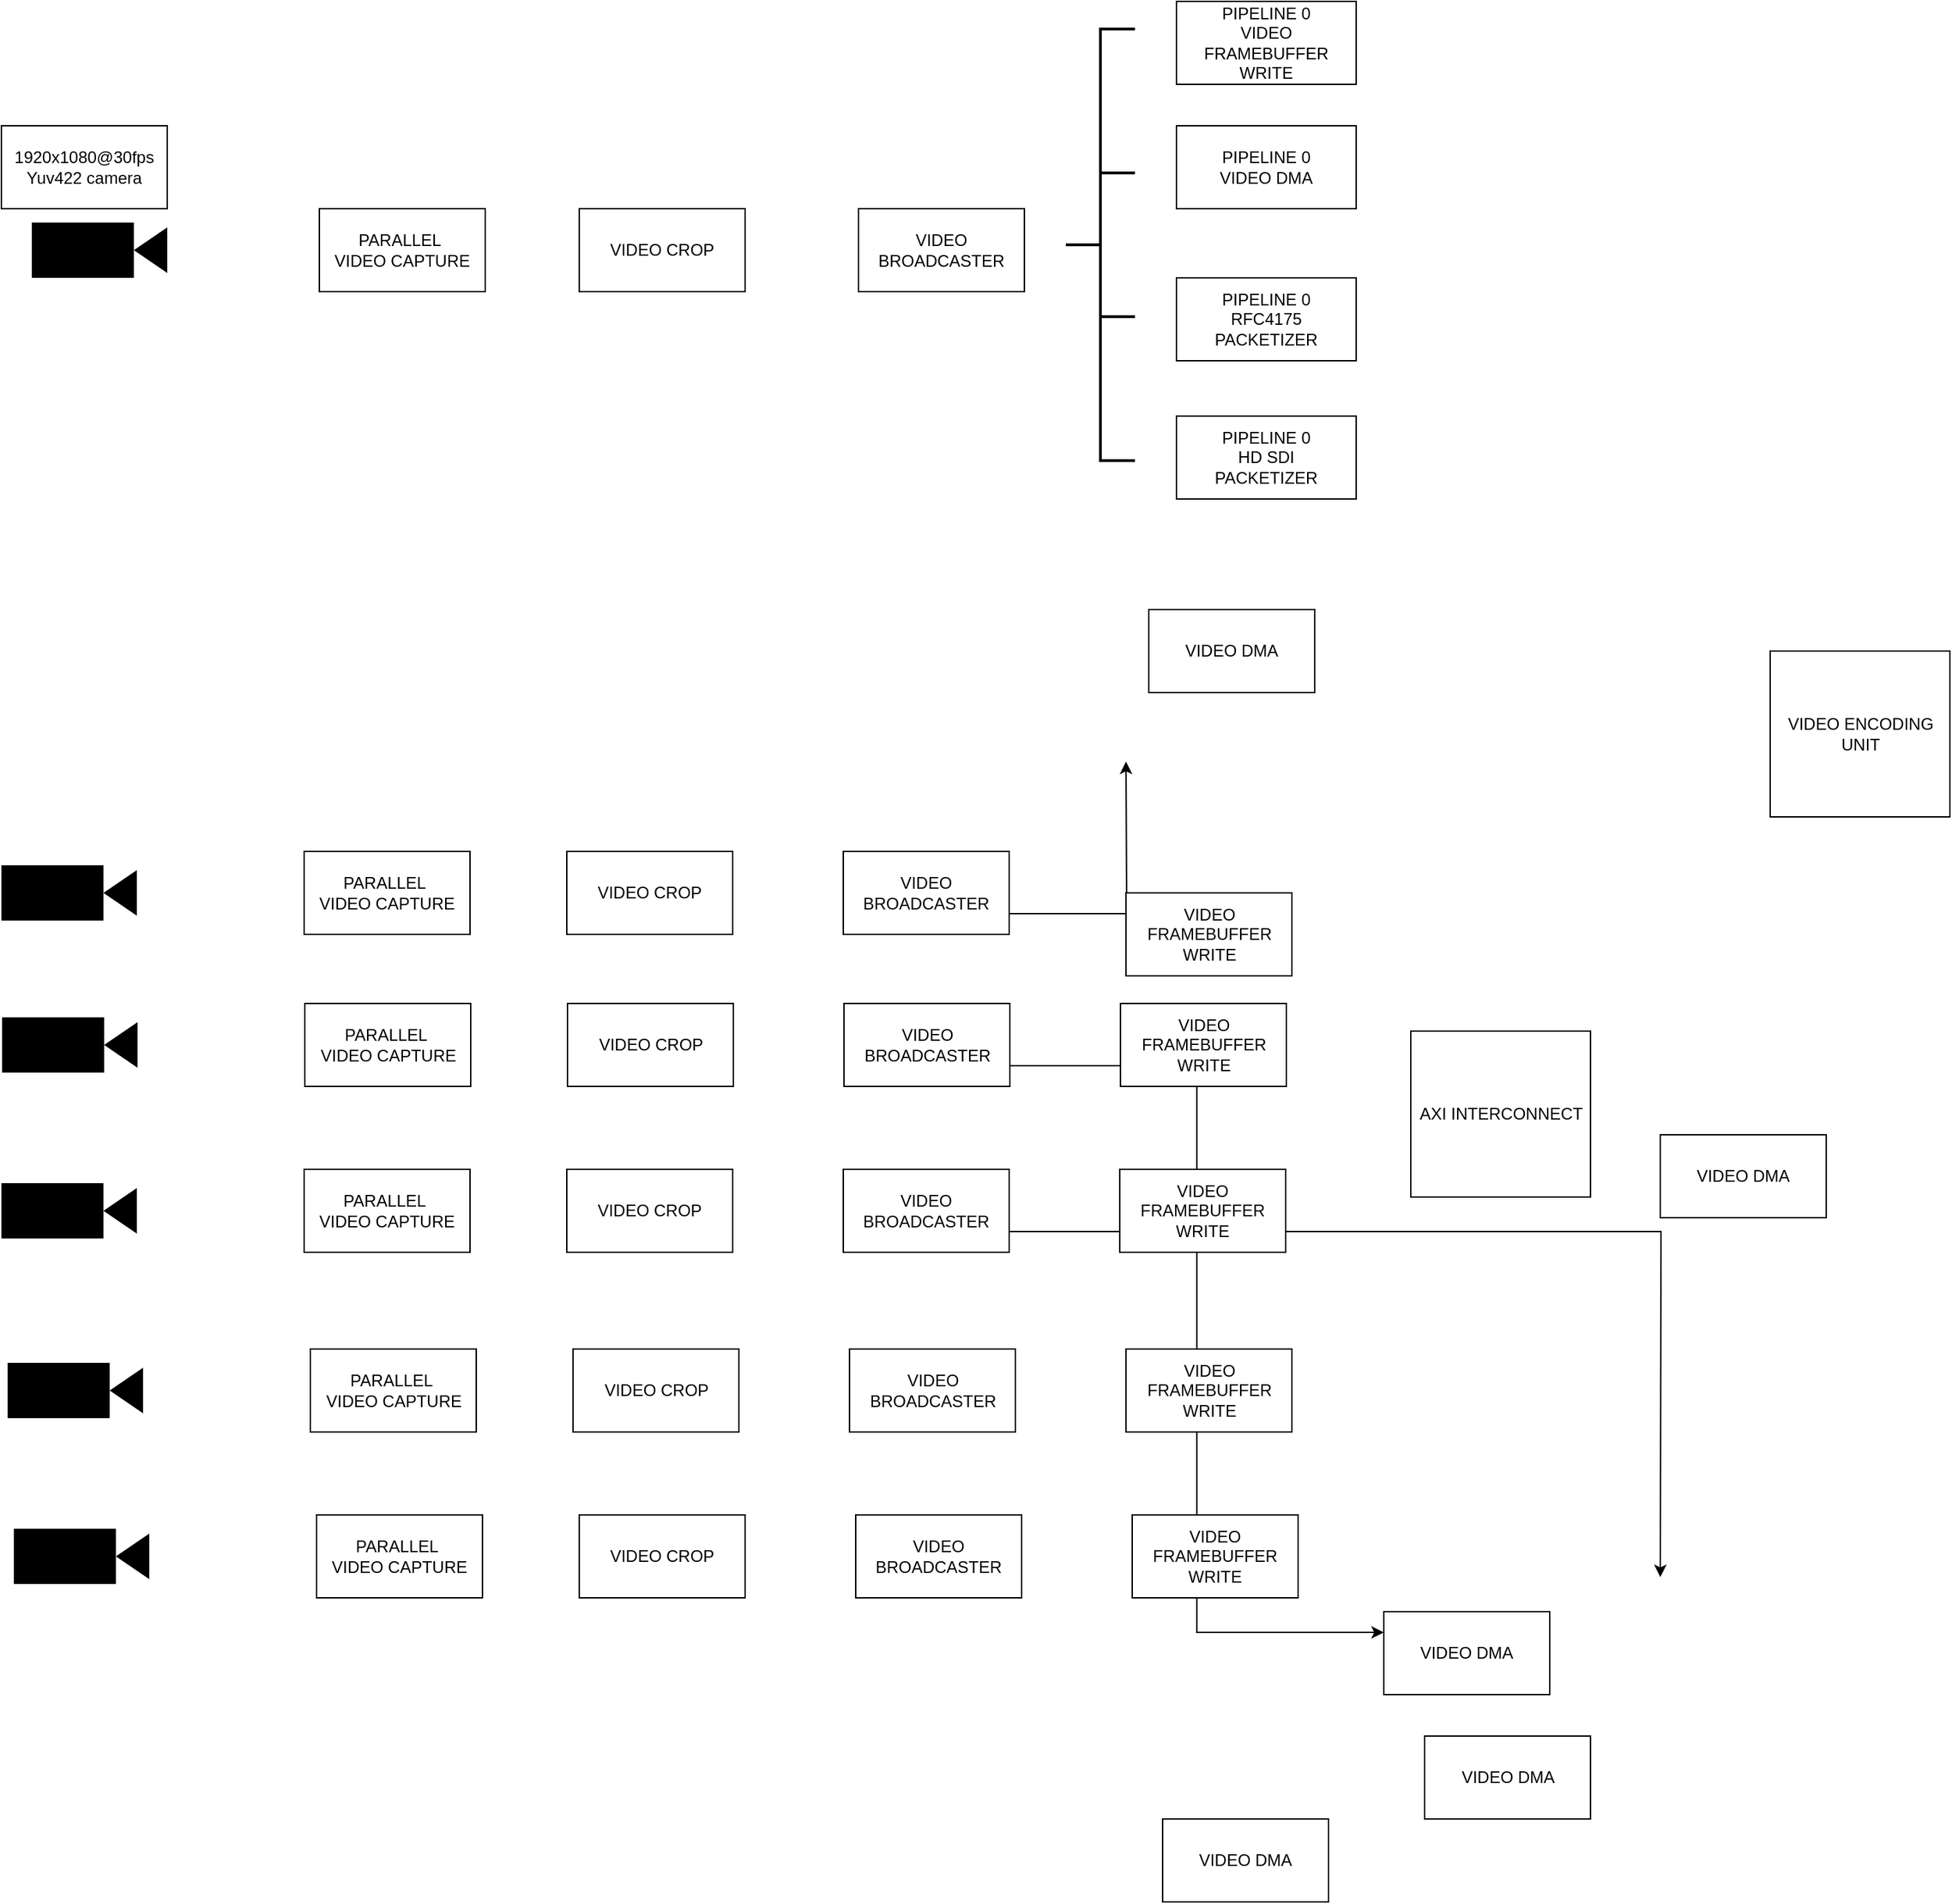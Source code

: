 <mxfile version="24.5.3" type="github">
  <diagram name="Page-1" id="6-lmW0DENHbqFQVKjy48">
    <mxGraphModel dx="2607" dy="1380" grid="1" gridSize="10" guides="1" tooltips="1" connect="1" arrows="1" fold="1" page="1" pageScale="1" pageWidth="850" pageHeight="1100" math="0" shadow="0">
      <root>
        <mxCell id="0" />
        <mxCell id="1" parent="0" />
        <mxCell id="lLXELXfUWVYyEncKYgsI-1" value="1920x1080@30fps Yuv422 camera" style="rounded=0;whiteSpace=wrap;html=1;" vertex="1" parent="1">
          <mxGeometry x="30" y="110" width="120" height="60" as="geometry" />
        </mxCell>
        <mxCell id="lLXELXfUWVYyEncKYgsI-78" style="edgeStyle=orthogonalEdgeStyle;rounded=0;orthogonalLoop=1;jettySize=auto;html=1;exitX=1;exitY=0.75;exitDx=0;exitDy=0;entryX=0;entryY=0.75;entryDx=0;entryDy=0;" edge="1" parent="1" source="lLXELXfUWVYyEncKYgsI-57">
          <mxGeometry relative="1" as="geometry">
            <mxPoint x="1230" y="1160" as="targetPoint" />
          </mxGeometry>
        </mxCell>
        <mxCell id="lLXELXfUWVYyEncKYgsI-3" value="" style="shape=mxgraph.signs.tech.video_camera;html=1;pointerEvents=1;fillColor=#000000;strokeColor=none;verticalLabelPosition=bottom;verticalAlign=top;align=center;" vertex="1" parent="1">
          <mxGeometry x="52" y="180" width="98" height="40" as="geometry" />
        </mxCell>
        <mxCell id="lLXELXfUWVYyEncKYgsI-4" value="PARALLEL&amp;nbsp;&lt;div&gt;VIDEO CAPTURE&lt;/div&gt;" style="rounded=0;whiteSpace=wrap;html=1;" vertex="1" parent="1">
          <mxGeometry x="260" y="170" width="120" height="60" as="geometry" />
        </mxCell>
        <mxCell id="lLXELXfUWVYyEncKYgsI-5" value="VIDEO CROP" style="rounded=0;whiteSpace=wrap;html=1;" vertex="1" parent="1">
          <mxGeometry x="448" y="170" width="120" height="60" as="geometry" />
        </mxCell>
        <mxCell id="lLXELXfUWVYyEncKYgsI-8" value="VIDEO BROADCASTER" style="rounded=0;whiteSpace=wrap;html=1;" vertex="1" parent="1">
          <mxGeometry x="650" y="170" width="120" height="60" as="geometry" />
        </mxCell>
        <mxCell id="lLXELXfUWVYyEncKYgsI-9" value="PIPELINE 0&lt;div&gt;VIDEO FRAMEBUFFER WRITE&lt;/div&gt;" style="rounded=0;whiteSpace=wrap;html=1;" vertex="1" parent="1">
          <mxGeometry x="880" y="20" width="130" height="60" as="geometry" />
        </mxCell>
        <mxCell id="lLXELXfUWVYyEncKYgsI-10" value="AXI INTERCONNECT" style="rounded=0;whiteSpace=wrap;html=1;" vertex="1" parent="1">
          <mxGeometry x="1049.5" y="765" width="130" height="120" as="geometry" />
        </mxCell>
        <mxCell id="lLXELXfUWVYyEncKYgsI-17" value="" style="shape=mxgraph.signs.tech.video_camera;html=1;pointerEvents=1;fillColor=#000000;strokeColor=none;verticalLabelPosition=bottom;verticalAlign=top;align=center;" vertex="1" parent="1">
          <mxGeometry x="30" y="645" width="98" height="40" as="geometry" />
        </mxCell>
        <mxCell id="lLXELXfUWVYyEncKYgsI-19" value="PARALLEL&amp;nbsp;&lt;div&gt;VIDEO CAPTURE&lt;/div&gt;" style="rounded=0;whiteSpace=wrap;html=1;" vertex="1" parent="1">
          <mxGeometry x="249" y="635" width="120" height="60" as="geometry" />
        </mxCell>
        <mxCell id="lLXELXfUWVYyEncKYgsI-21" value="VIDEO CROP" style="rounded=0;whiteSpace=wrap;html=1;" vertex="1" parent="1">
          <mxGeometry x="439" y="635" width="120" height="60" as="geometry" />
        </mxCell>
        <mxCell id="lLXELXfUWVYyEncKYgsI-76" style="edgeStyle=orthogonalEdgeStyle;rounded=0;orthogonalLoop=1;jettySize=auto;html=1;exitX=1;exitY=0.75;exitDx=0;exitDy=0;entryX=0;entryY=0.25;entryDx=0;entryDy=0;" edge="1" parent="1" source="lLXELXfUWVYyEncKYgsI-23">
          <mxGeometry relative="1" as="geometry">
            <mxPoint x="843.5" y="570" as="targetPoint" />
          </mxGeometry>
        </mxCell>
        <mxCell id="lLXELXfUWVYyEncKYgsI-23" value="VIDEO BROADCASTER" style="rounded=0;whiteSpace=wrap;html=1;" vertex="1" parent="1">
          <mxGeometry x="639" y="635" width="120" height="60" as="geometry" />
        </mxCell>
        <mxCell id="lLXELXfUWVYyEncKYgsI-24" value="VIDEO FRAMEBUFFER WRITE" style="rounded=0;whiteSpace=wrap;html=1;" vertex="1" parent="1">
          <mxGeometry x="843.5" y="665" width="120" height="60" as="geometry" />
        </mxCell>
        <mxCell id="lLXELXfUWVYyEncKYgsI-27" value="" style="shape=mxgraph.signs.tech.video_camera;html=1;pointerEvents=1;fillColor=#000000;strokeColor=none;verticalLabelPosition=bottom;verticalAlign=top;align=center;" vertex="1" parent="1">
          <mxGeometry x="30.5" y="755" width="98" height="40" as="geometry" />
        </mxCell>
        <mxCell id="lLXELXfUWVYyEncKYgsI-29" value="PARALLEL&amp;nbsp;&lt;div&gt;VIDEO CAPTURE&lt;/div&gt;" style="rounded=0;whiteSpace=wrap;html=1;" vertex="1" parent="1">
          <mxGeometry x="249.5" y="745" width="120" height="60" as="geometry" />
        </mxCell>
        <mxCell id="lLXELXfUWVYyEncKYgsI-31" value="VIDEO CROP" style="rounded=0;whiteSpace=wrap;html=1;" vertex="1" parent="1">
          <mxGeometry x="439.5" y="745" width="120" height="60" as="geometry" />
        </mxCell>
        <mxCell id="lLXELXfUWVYyEncKYgsI-77" style="edgeStyle=orthogonalEdgeStyle;rounded=0;orthogonalLoop=1;jettySize=auto;html=1;exitX=1;exitY=0.75;exitDx=0;exitDy=0;entryX=0;entryY=0.25;entryDx=0;entryDy=0;" edge="1" parent="1" source="lLXELXfUWVYyEncKYgsI-33" target="lLXELXfUWVYyEncKYgsI-71">
          <mxGeometry relative="1" as="geometry" />
        </mxCell>
        <mxCell id="lLXELXfUWVYyEncKYgsI-33" value="VIDEO BROADCASTER" style="rounded=0;whiteSpace=wrap;html=1;" vertex="1" parent="1">
          <mxGeometry x="639.5" y="745" width="120" height="60" as="geometry" />
        </mxCell>
        <mxCell id="lLXELXfUWVYyEncKYgsI-34" value="VIDEO FRAMEBUFFER WRITE" style="rounded=0;whiteSpace=wrap;html=1;" vertex="1" parent="1">
          <mxGeometry x="839.5" y="745" width="120" height="60" as="geometry" />
        </mxCell>
        <mxCell id="lLXELXfUWVYyEncKYgsI-53" value="VIDEO ENCODING UNIT" style="rounded=0;whiteSpace=wrap;html=1;" vertex="1" parent="1">
          <mxGeometry x="1309.5" y="490" width="130" height="120" as="geometry" />
        </mxCell>
        <mxCell id="lLXELXfUWVYyEncKYgsI-54" value="" style="shape=mxgraph.signs.tech.video_camera;html=1;pointerEvents=1;fillColor=#000000;strokeColor=none;verticalLabelPosition=bottom;verticalAlign=top;align=center;" vertex="1" parent="1">
          <mxGeometry x="30" y="875" width="98" height="40" as="geometry" />
        </mxCell>
        <mxCell id="lLXELXfUWVYyEncKYgsI-55" value="PARALLEL&amp;nbsp;&lt;div&gt;VIDEO CAPTURE&lt;/div&gt;" style="rounded=0;whiteSpace=wrap;html=1;" vertex="1" parent="1">
          <mxGeometry x="249" y="865" width="120" height="60" as="geometry" />
        </mxCell>
        <mxCell id="lLXELXfUWVYyEncKYgsI-56" value="VIDEO CROP" style="rounded=0;whiteSpace=wrap;html=1;" vertex="1" parent="1">
          <mxGeometry x="439" y="865" width="120" height="60" as="geometry" />
        </mxCell>
        <mxCell id="lLXELXfUWVYyEncKYgsI-57" value="VIDEO BROADCASTER" style="rounded=0;whiteSpace=wrap;html=1;" vertex="1" parent="1">
          <mxGeometry x="639" y="865" width="120" height="60" as="geometry" />
        </mxCell>
        <mxCell id="lLXELXfUWVYyEncKYgsI-58" value="VIDEO FRAMEBUFFER WRITE" style="rounded=0;whiteSpace=wrap;html=1;" vertex="1" parent="1">
          <mxGeometry x="839" y="865" width="120" height="60" as="geometry" />
        </mxCell>
        <mxCell id="lLXELXfUWVYyEncKYgsI-59" value="" style="shape=mxgraph.signs.tech.video_camera;html=1;pointerEvents=1;fillColor=#000000;strokeColor=none;verticalLabelPosition=bottom;verticalAlign=top;align=center;" vertex="1" parent="1">
          <mxGeometry x="34.5" y="1005" width="98" height="40" as="geometry" />
        </mxCell>
        <mxCell id="lLXELXfUWVYyEncKYgsI-60" value="PARALLEL&amp;nbsp;&lt;div&gt;VIDEO CAPTURE&lt;/div&gt;" style="rounded=0;whiteSpace=wrap;html=1;" vertex="1" parent="1">
          <mxGeometry x="253.5" y="995" width="120" height="60" as="geometry" />
        </mxCell>
        <mxCell id="lLXELXfUWVYyEncKYgsI-61" value="VIDEO CROP" style="rounded=0;whiteSpace=wrap;html=1;" vertex="1" parent="1">
          <mxGeometry x="443.5" y="995" width="120" height="60" as="geometry" />
        </mxCell>
        <mxCell id="lLXELXfUWVYyEncKYgsI-62" value="VIDEO BROADCASTER" style="rounded=0;whiteSpace=wrap;html=1;" vertex="1" parent="1">
          <mxGeometry x="643.5" y="995" width="120" height="60" as="geometry" />
        </mxCell>
        <mxCell id="lLXELXfUWVYyEncKYgsI-63" value="VIDEO FRAMEBUFFER WRITE" style="rounded=0;whiteSpace=wrap;html=1;" vertex="1" parent="1">
          <mxGeometry x="843.5" y="995" width="120" height="60" as="geometry" />
        </mxCell>
        <mxCell id="lLXELXfUWVYyEncKYgsI-64" value="" style="shape=mxgraph.signs.tech.video_camera;html=1;pointerEvents=1;fillColor=#000000;strokeColor=none;verticalLabelPosition=bottom;verticalAlign=top;align=center;" vertex="1" parent="1">
          <mxGeometry x="39" y="1125" width="98" height="40" as="geometry" />
        </mxCell>
        <mxCell id="lLXELXfUWVYyEncKYgsI-65" value="PARALLEL&amp;nbsp;&lt;div&gt;VIDEO CAPTURE&lt;/div&gt;" style="rounded=0;whiteSpace=wrap;html=1;" vertex="1" parent="1">
          <mxGeometry x="258" y="1115" width="120" height="60" as="geometry" />
        </mxCell>
        <mxCell id="lLXELXfUWVYyEncKYgsI-66" value="VIDEO CROP" style="rounded=0;whiteSpace=wrap;html=1;" vertex="1" parent="1">
          <mxGeometry x="448" y="1115" width="120" height="60" as="geometry" />
        </mxCell>
        <mxCell id="lLXELXfUWVYyEncKYgsI-67" value="VIDEO BROADCASTER" style="rounded=0;whiteSpace=wrap;html=1;" vertex="1" parent="1">
          <mxGeometry x="648" y="1115" width="120" height="60" as="geometry" />
        </mxCell>
        <mxCell id="lLXELXfUWVYyEncKYgsI-68" value="VIDEO FRAMEBUFFER WRITE" style="rounded=0;whiteSpace=wrap;html=1;" vertex="1" parent="1">
          <mxGeometry x="848" y="1115" width="120" height="60" as="geometry" />
        </mxCell>
        <mxCell id="lLXELXfUWVYyEncKYgsI-69" value="PIPELINE 0&lt;div&gt;VIDEO DMA&lt;/div&gt;" style="rounded=0;whiteSpace=wrap;html=1;" vertex="1" parent="1">
          <mxGeometry x="880" y="110" width="130" height="60" as="geometry" />
        </mxCell>
        <mxCell id="lLXELXfUWVYyEncKYgsI-70" value="VIDEO DMA" style="rounded=0;whiteSpace=wrap;html=1;" vertex="1" parent="1">
          <mxGeometry x="860" y="460" width="120" height="60" as="geometry" />
        </mxCell>
        <mxCell id="lLXELXfUWVYyEncKYgsI-71" value="VIDEO DMA" style="rounded=0;whiteSpace=wrap;html=1;" vertex="1" parent="1">
          <mxGeometry x="1030" y="1185" width="120" height="60" as="geometry" />
        </mxCell>
        <mxCell id="lLXELXfUWVYyEncKYgsI-72" value="VIDEO DMA" style="rounded=0;whiteSpace=wrap;html=1;" vertex="1" parent="1">
          <mxGeometry x="1230" y="840" width="120" height="60" as="geometry" />
        </mxCell>
        <mxCell id="lLXELXfUWVYyEncKYgsI-73" value="VIDEO DMA" style="rounded=0;whiteSpace=wrap;html=1;" vertex="1" parent="1">
          <mxGeometry x="870" y="1335" width="120" height="60" as="geometry" />
        </mxCell>
        <mxCell id="lLXELXfUWVYyEncKYgsI-74" value="VIDEO DMA" style="rounded=0;whiteSpace=wrap;html=1;" vertex="1" parent="1">
          <mxGeometry x="1059.5" y="1275" width="120" height="60" as="geometry" />
        </mxCell>
        <mxCell id="lLXELXfUWVYyEncKYgsI-93" value="PIPELINE 0&lt;div&gt;RFC4175 PACKETIZER&lt;/div&gt;" style="rounded=0;whiteSpace=wrap;html=1;" vertex="1" parent="1">
          <mxGeometry x="880" y="220" width="130" height="60" as="geometry" />
        </mxCell>
        <mxCell id="lLXELXfUWVYyEncKYgsI-94" value="PIPELINE 0&lt;div&gt;HD SDI&lt;/div&gt;&lt;div&gt;PACKETIZER&lt;/div&gt;" style="rounded=0;whiteSpace=wrap;html=1;" vertex="1" parent="1">
          <mxGeometry x="880" y="320" width="130" height="60" as="geometry" />
        </mxCell>
        <mxCell id="lLXELXfUWVYyEncKYgsI-99" value="" style="strokeWidth=2;html=1;shape=stencil(rVXLbsMgEPwarhWGumqOEU2PvfTQM3FojRKDhWnS/n0xG6t+x8FIltDOmpmdZRGIsirnpUAEK14IRF8QIVultOVWauVg4gC35JDaPEN4gTDBGGJelSKzAJ65kXx/EpCprNFHcZEHe6WQKhdG2jpLdwhv3T/1R1mmlXIkTrbqZFp5R8alcnvxD5DhhxRkfq8xRKVTKIQVpoP+O3wDAJHXYKVkmdJ7gFLXUaN7S+njfqUkTGm3WmnhKa0WWnpIE0KUOWRqLCnb8+z4ZfS3OoyWV/J65AeJJl3os2jVjfFYi8atNxQnqVoUaWwGGkDR9xHCEaGMHsVTBCchHBHK6FFsIjiZ5/BDP5hdj04MPGWf2oiZmwBvwIziXVela+YxXd3TeYrxfty05rcN+uJReHE98Ac=);align=left;labelPosition=right;pointerEvents=1;fillStyle=auto;" vertex="1" parent="1">
          <mxGeometry x="800" y="40" width="50" height="340" as="geometry" />
        </mxCell>
      </root>
    </mxGraphModel>
  </diagram>
</mxfile>
